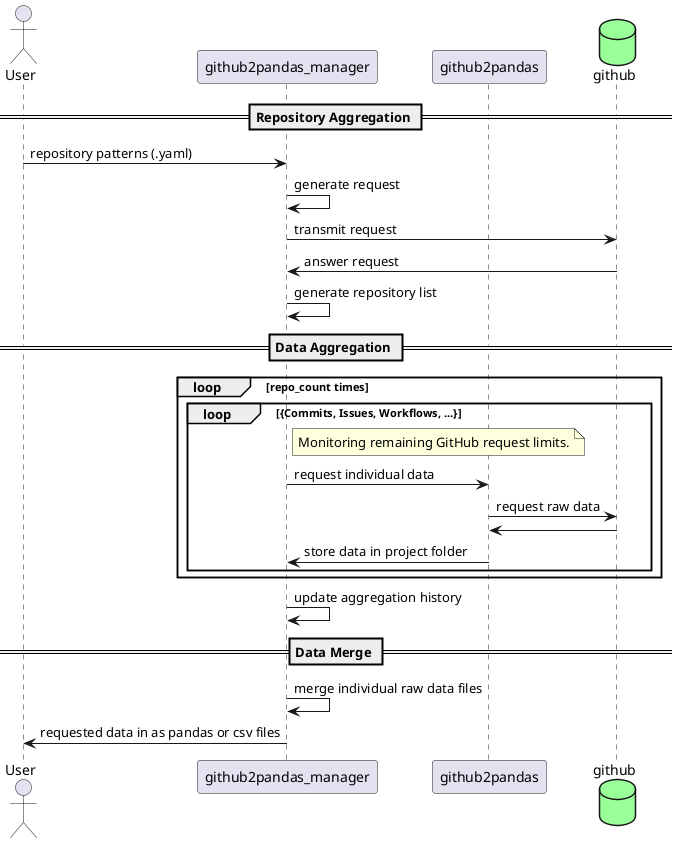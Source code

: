 @startuml
actor User
participant github2pandas_manager
participant github2pandas
database github #99FF99

== Repository Aggregation ==

User -> github2pandas_manager: repository patterns (.yaml)
github2pandas_manager -> github2pandas_manager: generate request
github2pandas_manager -> github: transmit request
github -> github2pandas_manager: answer request
github2pandas_manager -> github2pandas_manager: generate repository list

== Data Aggregation ==

loop repo_count times
    loop {Commits, Issues, Workflows, ...}
        note right of github2pandas_manager: Monitoring remaining GitHub request limits.
        github2pandas_manager -> github2pandas: request individual data
        github2pandas -> github: request raw data
        github -> github2pandas
        github2pandas -> github2pandas_manager: store data in project folder
    end
end
github2pandas_manager -> github2pandas_manager: update aggregation history

== Data Merge ==

github2pandas_manager -> github2pandas_manager: merge individual raw data files
github2pandas_manager -> User: requested data in as pandas or csv files
@enduml
